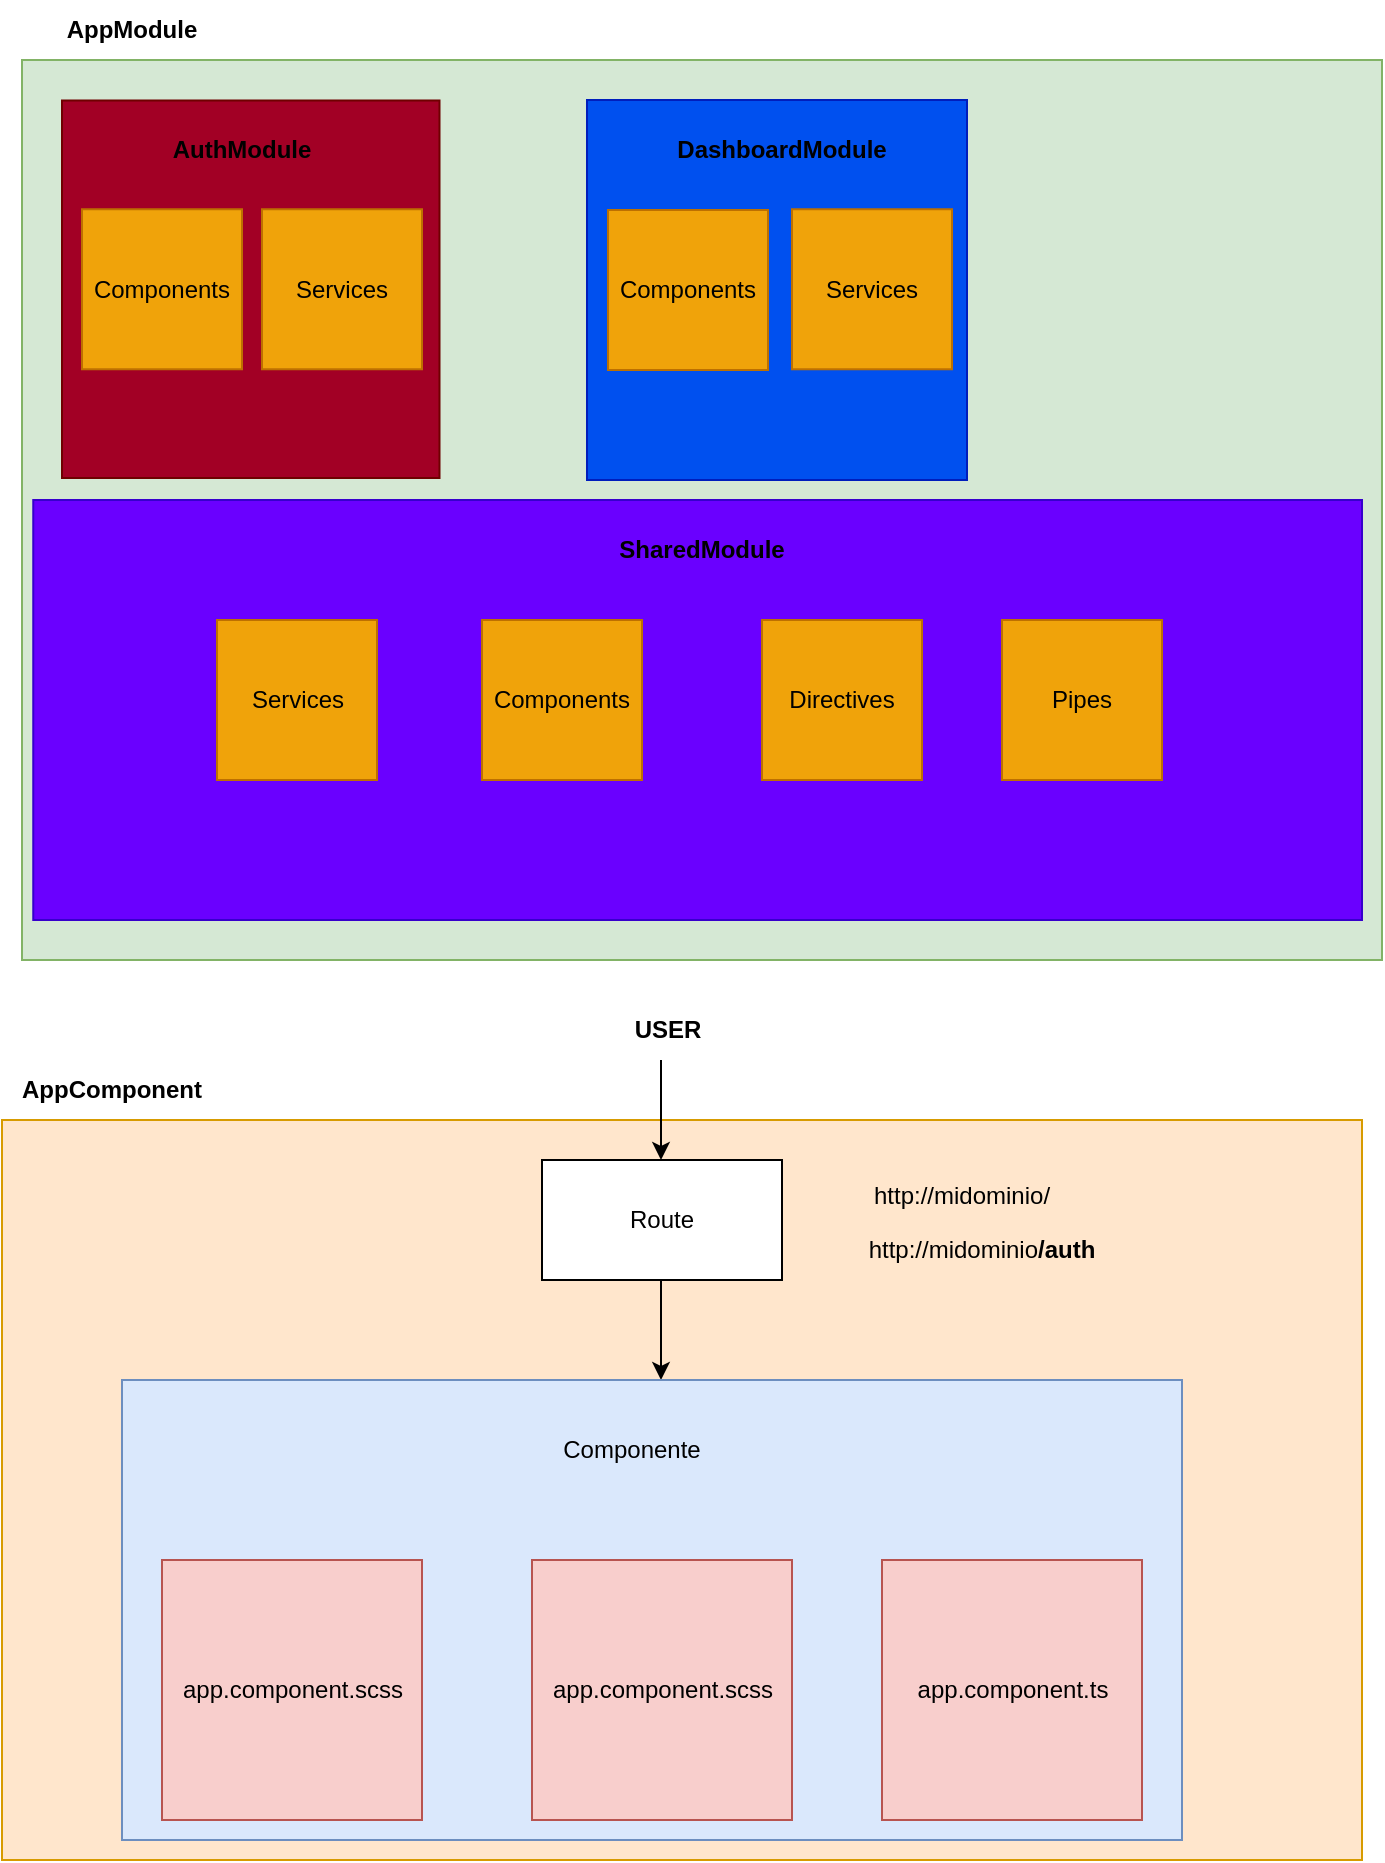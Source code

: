 <mxfile version="24.4.3" type="device">
  <diagram name="Page-1" id="fj_BhSe2IrIJ8brDK40I">
    <mxGraphModel dx="794" dy="454" grid="1" gridSize="10" guides="1" tooltips="1" connect="1" arrows="1" fold="1" page="1" pageScale="1" pageWidth="850" pageHeight="1100" math="0" shadow="0">
      <root>
        <mxCell id="0" />
        <mxCell id="1" parent="0" />
        <mxCell id="OGEAY6M-oRIWUgWsE-ZT-1" value="" style="rounded=0;whiteSpace=wrap;html=1;fillColor=#ffe6cc;strokeColor=#d79b00;" vertex="1" parent="1">
          <mxGeometry x="70" y="570" width="680" height="370" as="geometry" />
        </mxCell>
        <mxCell id="OGEAY6M-oRIWUgWsE-ZT-2" value="&lt;b&gt;AppComponent&lt;/b&gt;" style="text;html=1;align=center;verticalAlign=middle;whiteSpace=wrap;rounded=0;" vertex="1" parent="1">
          <mxGeometry x="70" y="540" width="110" height="30" as="geometry" />
        </mxCell>
        <mxCell id="OGEAY6M-oRIWUgWsE-ZT-3" value="&lt;b&gt;USER&lt;/b&gt;" style="text;html=1;align=center;verticalAlign=middle;whiteSpace=wrap;rounded=0;" vertex="1" parent="1">
          <mxGeometry x="373" y="510" width="60" height="30" as="geometry" />
        </mxCell>
        <mxCell id="OGEAY6M-oRIWUgWsE-ZT-4" value="Route" style="rounded=0;whiteSpace=wrap;html=1;" vertex="1" parent="1">
          <mxGeometry x="340" y="590" width="120" height="60" as="geometry" />
        </mxCell>
        <mxCell id="OGEAY6M-oRIWUgWsE-ZT-5" value="http://midominio&lt;b&gt;/auth&lt;/b&gt;" style="text;html=1;align=center;verticalAlign=middle;whiteSpace=wrap;rounded=0;" vertex="1" parent="1">
          <mxGeometry x="490" y="620" width="140" height="30" as="geometry" />
        </mxCell>
        <mxCell id="OGEAY6M-oRIWUgWsE-ZT-6" value="http://midominio/&lt;div&gt;&lt;br&gt;&lt;/div&gt;" style="text;html=1;align=center;verticalAlign=middle;whiteSpace=wrap;rounded=0;" vertex="1" parent="1">
          <mxGeometry x="520" y="600" width="60" height="30" as="geometry" />
        </mxCell>
        <mxCell id="OGEAY6M-oRIWUgWsE-ZT-8" value="" style="endArrow=classic;html=1;rounded=0;entryX=0.25;entryY=0;entryDx=0;entryDy=0;" edge="1" parent="1">
          <mxGeometry width="50" height="50" relative="1" as="geometry">
            <mxPoint x="399.5" y="540" as="sourcePoint" />
            <mxPoint x="399.5" y="590" as="targetPoint" />
          </mxGeometry>
        </mxCell>
        <mxCell id="OGEAY6M-oRIWUgWsE-ZT-11" value="" style="endArrow=classic;html=1;rounded=0;entryX=0.25;entryY=0;entryDx=0;entryDy=0;" edge="1" parent="1">
          <mxGeometry width="50" height="50" relative="1" as="geometry">
            <mxPoint x="399.5" y="650" as="sourcePoint" />
            <mxPoint x="399.5" y="700" as="targetPoint" />
          </mxGeometry>
        </mxCell>
        <mxCell id="OGEAY6M-oRIWUgWsE-ZT-12" value="" style="rounded=0;whiteSpace=wrap;html=1;fillColor=#dae8fc;strokeColor=#6c8ebf;" vertex="1" parent="1">
          <mxGeometry x="130" y="700" width="530" height="230" as="geometry" />
        </mxCell>
        <mxCell id="OGEAY6M-oRIWUgWsE-ZT-13" value="" style="whiteSpace=wrap;html=1;aspect=fixed;fillColor=#f8cecc;strokeColor=#b85450;" vertex="1" parent="1">
          <mxGeometry x="150" y="790" width="130" height="130" as="geometry" />
        </mxCell>
        <mxCell id="OGEAY6M-oRIWUgWsE-ZT-14" value="app.component.scss" style="text;html=1;align=center;verticalAlign=middle;whiteSpace=wrap;rounded=0;" vertex="1" parent="1">
          <mxGeometry x="177.5" y="840" width="75" height="30" as="geometry" />
        </mxCell>
        <mxCell id="OGEAY6M-oRIWUgWsE-ZT-15" value="" style="whiteSpace=wrap;html=1;aspect=fixed;fillColor=#f8cecc;strokeColor=#b85450;" vertex="1" parent="1">
          <mxGeometry x="335" y="790" width="130" height="130" as="geometry" />
        </mxCell>
        <mxCell id="OGEAY6M-oRIWUgWsE-ZT-16" value="app.component.scss" style="text;html=1;align=center;verticalAlign=middle;whiteSpace=wrap;rounded=0;" vertex="1" parent="1">
          <mxGeometry x="362.5" y="840" width="75" height="30" as="geometry" />
        </mxCell>
        <mxCell id="OGEAY6M-oRIWUgWsE-ZT-17" value="" style="whiteSpace=wrap;html=1;aspect=fixed;fillColor=#f8cecc;strokeColor=#b85450;" vertex="1" parent="1">
          <mxGeometry x="510.0" y="790" width="130" height="130" as="geometry" />
        </mxCell>
        <mxCell id="OGEAY6M-oRIWUgWsE-ZT-18" value="app.component.ts" style="text;html=1;align=center;verticalAlign=middle;whiteSpace=wrap;rounded=0;" vertex="1" parent="1">
          <mxGeometry x="537.5" y="840" width="75" height="30" as="geometry" />
        </mxCell>
        <mxCell id="OGEAY6M-oRIWUgWsE-ZT-19" value="Componente" style="text;html=1;align=center;verticalAlign=middle;whiteSpace=wrap;rounded=0;" vertex="1" parent="1">
          <mxGeometry x="355" y="720" width="60" height="30" as="geometry" />
        </mxCell>
        <mxCell id="OGEAY6M-oRIWUgWsE-ZT-21" value="" style="rounded=0;whiteSpace=wrap;html=1;fillColor=#d5e8d4;strokeColor=#82b366;" vertex="1" parent="1">
          <mxGeometry x="80" y="40" width="680" height="450" as="geometry" />
        </mxCell>
        <mxCell id="OGEAY6M-oRIWUgWsE-ZT-22" value="&lt;b&gt;AppModule&lt;/b&gt;" style="text;html=1;align=center;verticalAlign=middle;whiteSpace=wrap;rounded=0;" vertex="1" parent="1">
          <mxGeometry x="80" y="10" width="110" height="30" as="geometry" />
        </mxCell>
        <mxCell id="OGEAY6M-oRIWUgWsE-ZT-23" value="" style="whiteSpace=wrap;html=1;aspect=fixed;fillColor=#a20025;strokeColor=#6F0000;fontColor=#ffffff;" vertex="1" parent="1">
          <mxGeometry x="100" y="60.25" width="188.75" height="188.75" as="geometry" />
        </mxCell>
        <mxCell id="OGEAY6M-oRIWUgWsE-ZT-25" value="&lt;b&gt;AuthModule&lt;/b&gt;" style="text;html=1;align=center;verticalAlign=middle;whiteSpace=wrap;rounded=0;" vertex="1" parent="1">
          <mxGeometry x="160" y="70" width="60" height="30" as="geometry" />
        </mxCell>
        <mxCell id="OGEAY6M-oRIWUgWsE-ZT-26" value="" style="whiteSpace=wrap;html=1;aspect=fixed;fillColor=#0050ef;strokeColor=#001DBC;fontColor=#ffffff;" vertex="1" parent="1">
          <mxGeometry x="362.5" y="60" width="190" height="190" as="geometry" />
        </mxCell>
        <mxCell id="OGEAY6M-oRIWUgWsE-ZT-27" value="&lt;b&gt;DashboardModule&lt;/b&gt;" style="text;html=1;align=center;verticalAlign=middle;whiteSpace=wrap;rounded=0;" vertex="1" parent="1">
          <mxGeometry x="430" y="70" width="60" height="30" as="geometry" />
        </mxCell>
        <mxCell id="OGEAY6M-oRIWUgWsE-ZT-34" value="" style="rounded=0;whiteSpace=wrap;html=1;fillColor=#6a00ff;fontColor=#ffffff;strokeColor=#3700CC;" vertex="1" parent="1">
          <mxGeometry x="85.63" y="260" width="664.37" height="210" as="geometry" />
        </mxCell>
        <mxCell id="OGEAY6M-oRIWUgWsE-ZT-35" value="&lt;b&gt;SharedModule&lt;/b&gt;" style="text;html=1;align=center;verticalAlign=middle;whiteSpace=wrap;rounded=0;" vertex="1" parent="1">
          <mxGeometry x="390" y="270" width="60" height="30" as="geometry" />
        </mxCell>
        <mxCell id="OGEAY6M-oRIWUgWsE-ZT-38" value="Components" style="whiteSpace=wrap;html=1;aspect=fixed;fillColor=#f0a30a;fontColor=#000000;strokeColor=#BD7000;" vertex="1" parent="1">
          <mxGeometry x="310" y="320" width="80" height="80" as="geometry" />
        </mxCell>
        <mxCell id="OGEAY6M-oRIWUgWsE-ZT-39" value="Services" style="whiteSpace=wrap;html=1;aspect=fixed;fillColor=#f0a30a;fontColor=#000000;strokeColor=#BD7000;" vertex="1" parent="1">
          <mxGeometry x="177.5" y="320" width="80" height="80" as="geometry" />
        </mxCell>
        <mxCell id="OGEAY6M-oRIWUgWsE-ZT-40" value="Directives" style="whiteSpace=wrap;html=1;aspect=fixed;fillColor=#f0a30a;fontColor=#000000;strokeColor=#BD7000;" vertex="1" parent="1">
          <mxGeometry x="450" y="320" width="80" height="80" as="geometry" />
        </mxCell>
        <mxCell id="OGEAY6M-oRIWUgWsE-ZT-41" value="Pipes" style="whiteSpace=wrap;html=1;aspect=fixed;fillColor=#f0a30a;fontColor=#000000;strokeColor=#BD7000;" vertex="1" parent="1">
          <mxGeometry x="570" y="320" width="80" height="80" as="geometry" />
        </mxCell>
        <mxCell id="OGEAY6M-oRIWUgWsE-ZT-42" value="Services" style="whiteSpace=wrap;html=1;aspect=fixed;fillColor=#f0a30a;fontColor=#000000;strokeColor=#BD7000;" vertex="1" parent="1">
          <mxGeometry x="200" y="114.63" width="80" height="80" as="geometry" />
        </mxCell>
        <mxCell id="OGEAY6M-oRIWUgWsE-ZT-43" value="Components" style="whiteSpace=wrap;html=1;aspect=fixed;fillColor=#f0a30a;fontColor=#000000;strokeColor=#BD7000;" vertex="1" parent="1">
          <mxGeometry x="110" y="114.63" width="80" height="80" as="geometry" />
        </mxCell>
        <mxCell id="OGEAY6M-oRIWUgWsE-ZT-45" value="Services" style="whiteSpace=wrap;html=1;aspect=fixed;fillColor=#f0a30a;fontColor=#000000;strokeColor=#BD7000;" vertex="1" parent="1">
          <mxGeometry x="465" y="114.63" width="80" height="80" as="geometry" />
        </mxCell>
        <mxCell id="OGEAY6M-oRIWUgWsE-ZT-46" value="Components" style="whiteSpace=wrap;html=1;aspect=fixed;fillColor=#f0a30a;fontColor=#000000;strokeColor=#BD7000;" vertex="1" parent="1">
          <mxGeometry x="373" y="115" width="80" height="80" as="geometry" />
        </mxCell>
      </root>
    </mxGraphModel>
  </diagram>
</mxfile>
